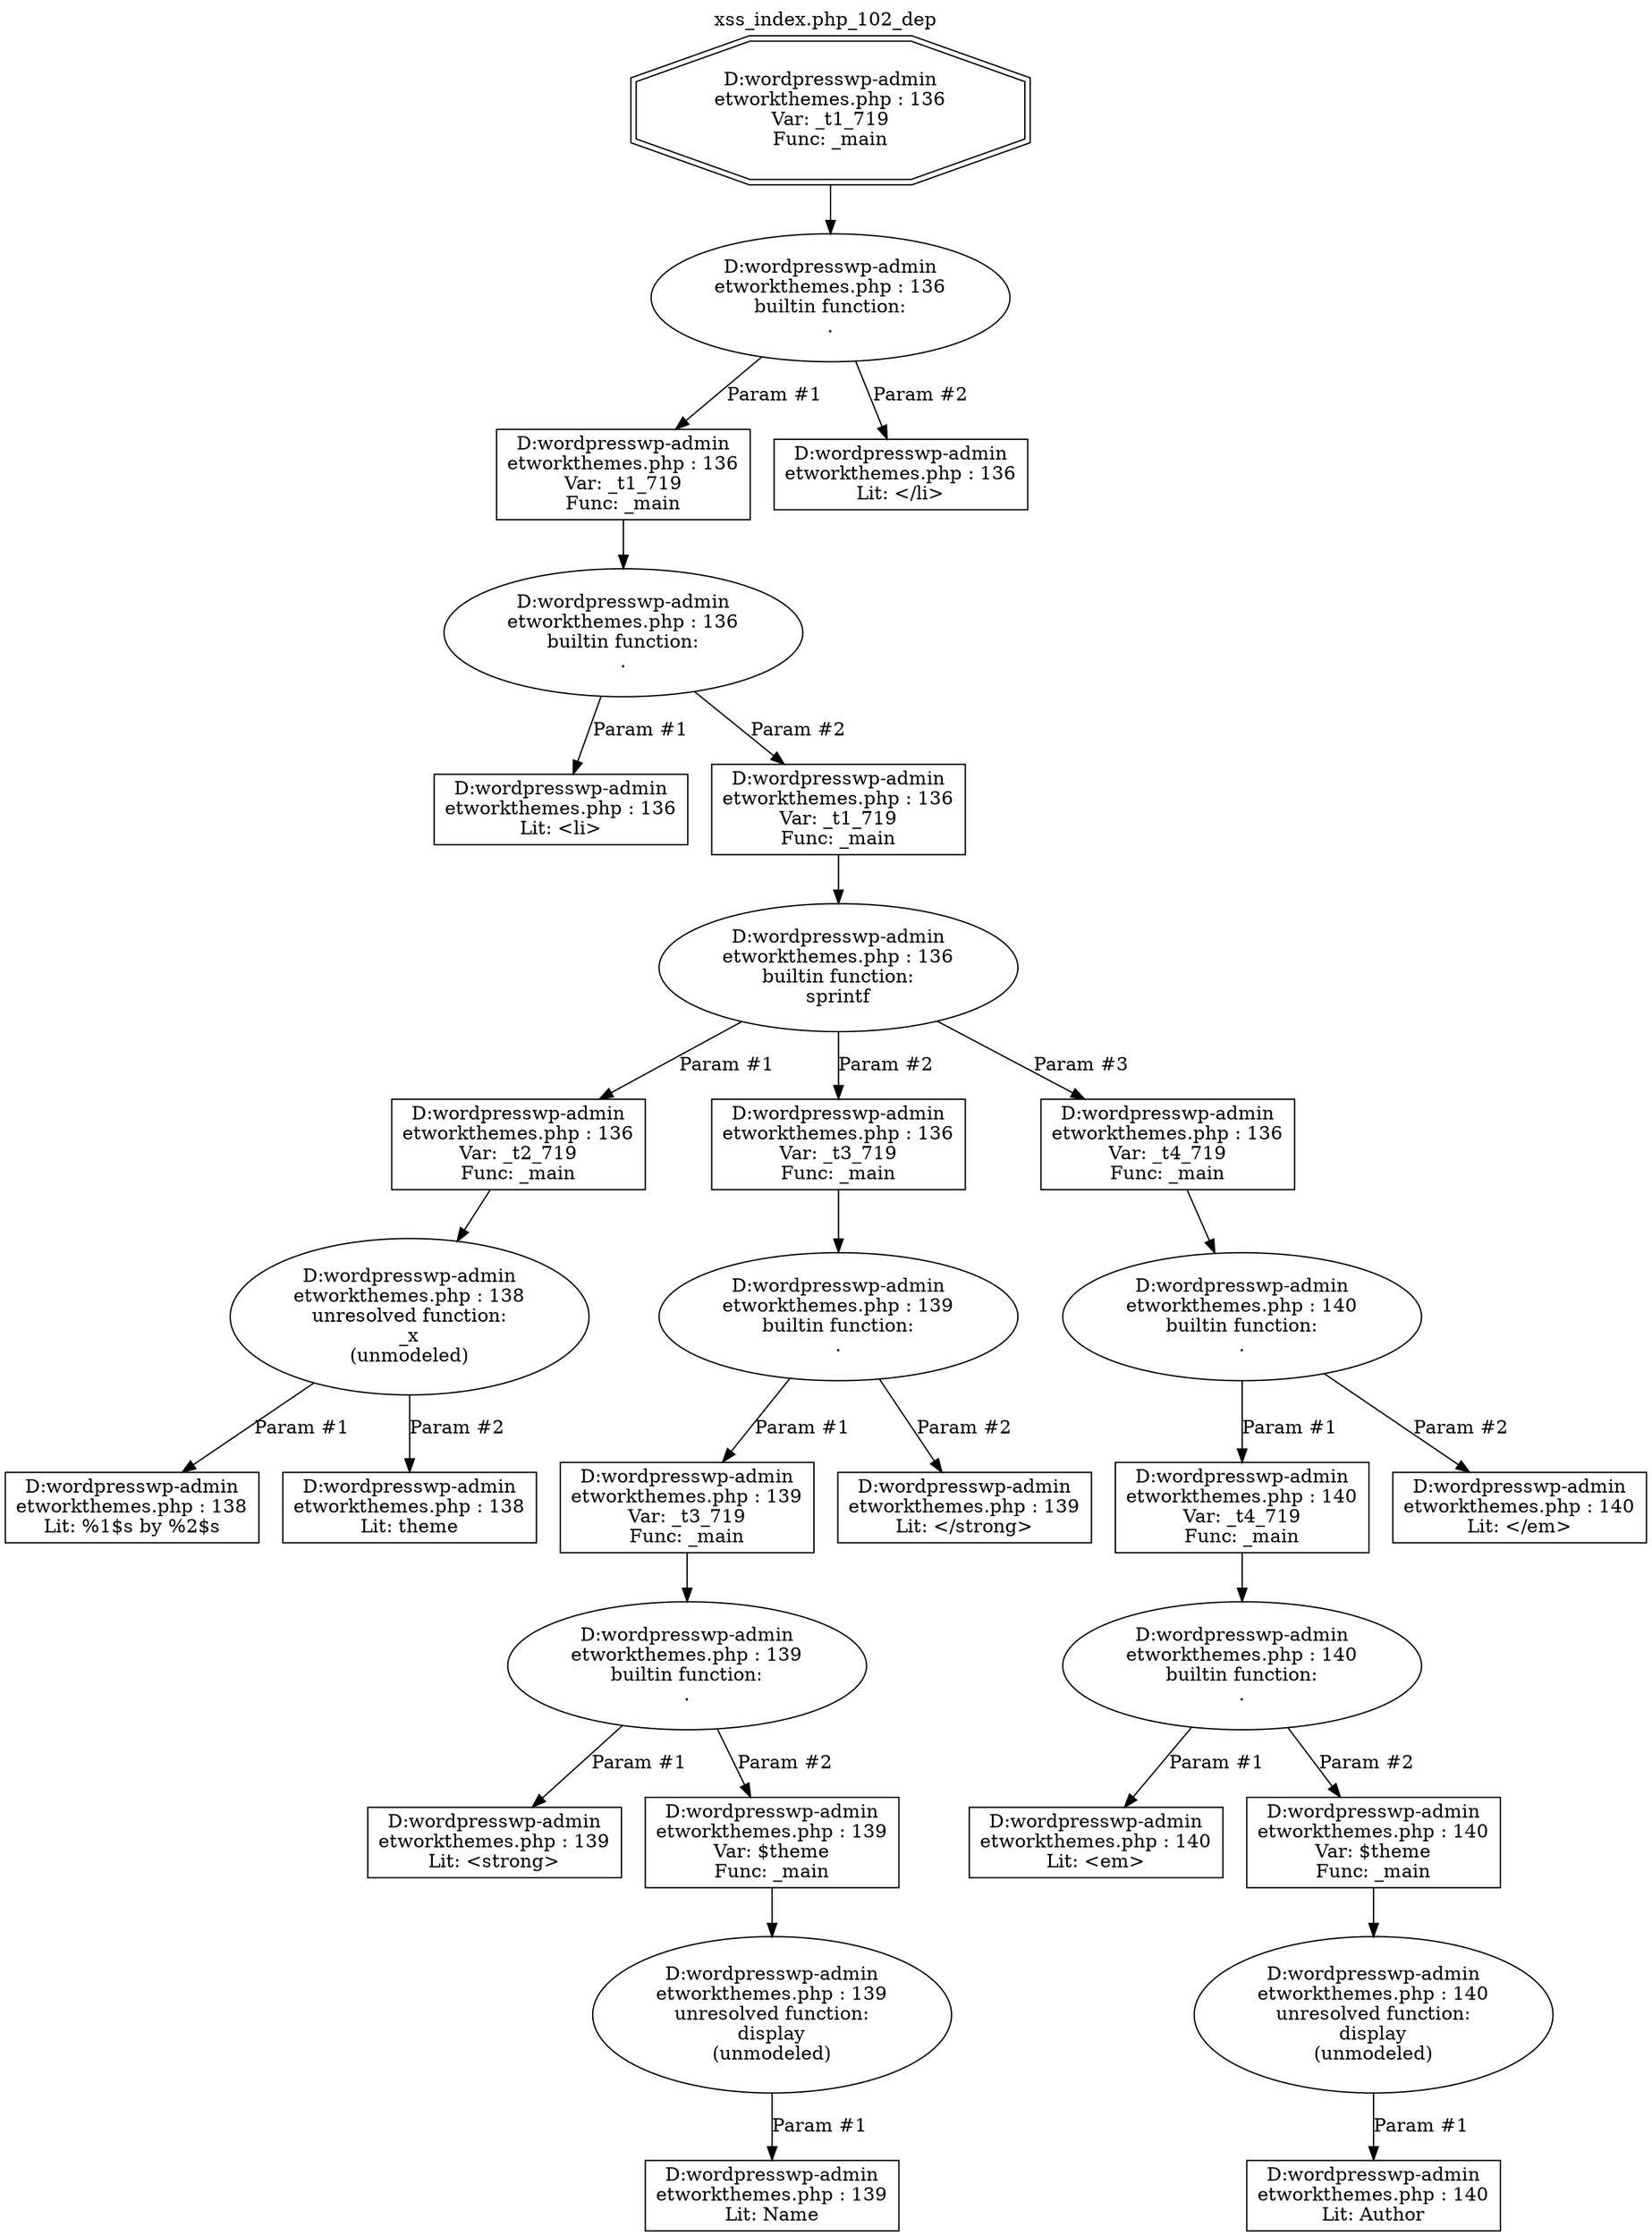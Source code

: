 digraph cfg {
  label="xss_index.php_102_dep";
  labelloc=t;
  n1 [shape=doubleoctagon, label="D:\wordpress\wp-admin\network\themes.php : 136\nVar: _t1_719\nFunc: _main\n"];
  n2 [shape=ellipse, label="D:\wordpress\wp-admin\network\themes.php : 136\nbuiltin function:\n.\n"];
  n3 [shape=box, label="D:\wordpress\wp-admin\network\themes.php : 136\nVar: _t1_719\nFunc: _main\n"];
  n4 [shape=ellipse, label="D:\wordpress\wp-admin\network\themes.php : 136\nbuiltin function:\n.\n"];
  n5 [shape=box, label="D:\wordpress\wp-admin\network\themes.php : 136\nLit: <li>\n"];
  n6 [shape=box, label="D:\wordpress\wp-admin\network\themes.php : 136\nVar: _t1_719\nFunc: _main\n"];
  n7 [shape=ellipse, label="D:\wordpress\wp-admin\network\themes.php : 136\nbuiltin function:\nsprintf\n"];
  n8 [shape=box, label="D:\wordpress\wp-admin\network\themes.php : 136\nVar: _t2_719\nFunc: _main\n"];
  n9 [shape=ellipse, label="D:\wordpress\wp-admin\network\themes.php : 138\nunresolved function:\n_x\n(unmodeled)\n"];
  n10 [shape=box, label="D:\wordpress\wp-admin\network\themes.php : 138\nLit: %1$s by %2$s\n"];
  n11 [shape=box, label="D:\wordpress\wp-admin\network\themes.php : 138\nLit: theme\n"];
  n12 [shape=box, label="D:\wordpress\wp-admin\network\themes.php : 136\nVar: _t3_719\nFunc: _main\n"];
  n13 [shape=ellipse, label="D:\wordpress\wp-admin\network\themes.php : 139\nbuiltin function:\n.\n"];
  n14 [shape=box, label="D:\wordpress\wp-admin\network\themes.php : 139\nVar: _t3_719\nFunc: _main\n"];
  n15 [shape=ellipse, label="D:\wordpress\wp-admin\network\themes.php : 139\nbuiltin function:\n.\n"];
  n16 [shape=box, label="D:\wordpress\wp-admin\network\themes.php : 139\nLit: <strong>\n"];
  n17 [shape=box, label="D:\wordpress\wp-admin\network\themes.php : 139\nVar: $theme\nFunc: _main\n"];
  n18 [shape=ellipse, label="D:\wordpress\wp-admin\network\themes.php : 139\nunresolved function:\ndisplay\n(unmodeled)\n"];
  n19 [shape=box, label="D:\wordpress\wp-admin\network\themes.php : 139\nLit: Name\n"];
  n20 [shape=box, label="D:\wordpress\wp-admin\network\themes.php : 139\nLit: </strong>\n"];
  n21 [shape=box, label="D:\wordpress\wp-admin\network\themes.php : 136\nVar: _t4_719\nFunc: _main\n"];
  n22 [shape=ellipse, label="D:\wordpress\wp-admin\network\themes.php : 140\nbuiltin function:\n.\n"];
  n23 [shape=box, label="D:\wordpress\wp-admin\network\themes.php : 140\nVar: _t4_719\nFunc: _main\n"];
  n24 [shape=ellipse, label="D:\wordpress\wp-admin\network\themes.php : 140\nbuiltin function:\n.\n"];
  n25 [shape=box, label="D:\wordpress\wp-admin\network\themes.php : 140\nLit: <em>\n"];
  n26 [shape=box, label="D:\wordpress\wp-admin\network\themes.php : 140\nVar: $theme\nFunc: _main\n"];
  n27 [shape=ellipse, label="D:\wordpress\wp-admin\network\themes.php : 140\nunresolved function:\ndisplay\n(unmodeled)\n"];
  n28 [shape=box, label="D:\wordpress\wp-admin\network\themes.php : 140\nLit: Author\n"];
  n29 [shape=box, label="D:\wordpress\wp-admin\network\themes.php : 140\nLit: </em>\n"];
  n30 [shape=box, label="D:\wordpress\wp-admin\network\themes.php : 136\nLit: </li>\n"];
  n1 -> n2;
  n3 -> n4;
  n4 -> n5[label="Param #1"];
  n4 -> n6[label="Param #2"];
  n6 -> n7;
  n8 -> n9;
  n9 -> n10[label="Param #1"];
  n9 -> n11[label="Param #2"];
  n7 -> n8[label="Param #1"];
  n7 -> n12[label="Param #2"];
  n7 -> n21[label="Param #3"];
  n12 -> n13;
  n14 -> n15;
  n15 -> n16[label="Param #1"];
  n15 -> n17[label="Param #2"];
  n17 -> n18;
  n18 -> n19[label="Param #1"];
  n13 -> n14[label="Param #1"];
  n13 -> n20[label="Param #2"];
  n21 -> n22;
  n23 -> n24;
  n24 -> n25[label="Param #1"];
  n24 -> n26[label="Param #2"];
  n26 -> n27;
  n27 -> n28[label="Param #1"];
  n22 -> n23[label="Param #1"];
  n22 -> n29[label="Param #2"];
  n2 -> n3[label="Param #1"];
  n2 -> n30[label="Param #2"];
}
